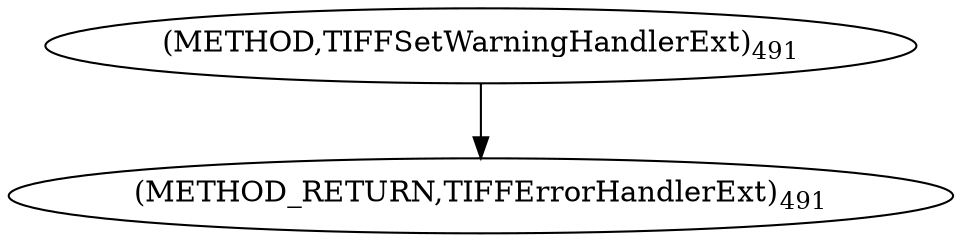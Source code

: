 digraph "TIFFSetWarningHandlerExt" {  
"8985" [label = <(METHOD,TIFFSetWarningHandlerExt)<SUB>491</SUB>> ]
"8987" [label = <(METHOD_RETURN,TIFFErrorHandlerExt)<SUB>491</SUB>> ]
  "8985" -> "8987" 
}
